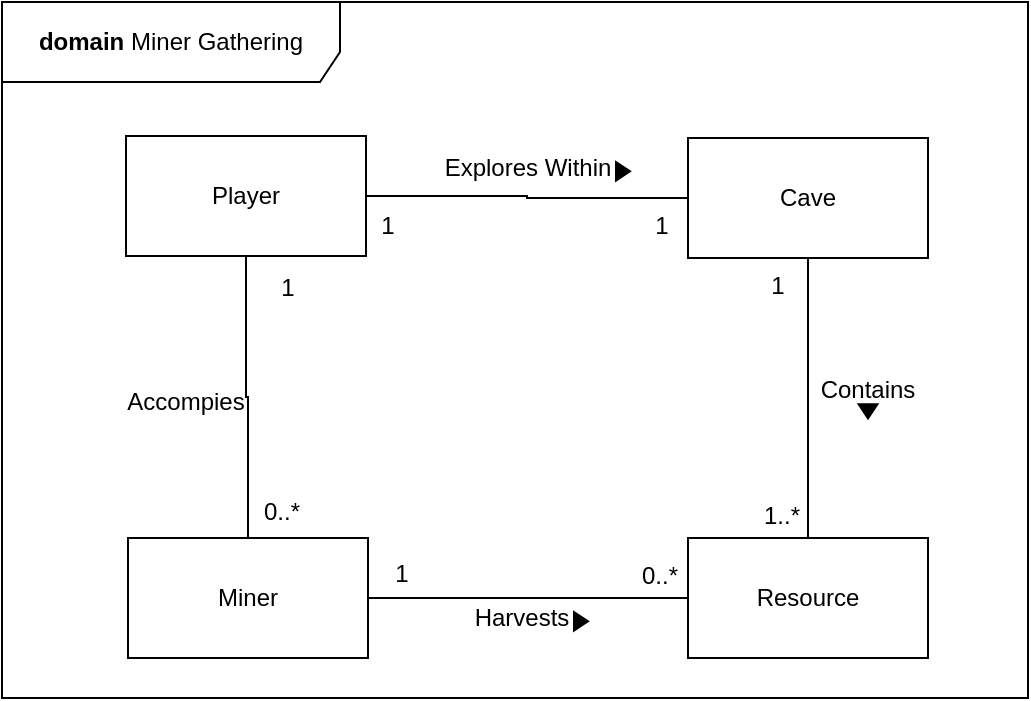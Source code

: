<mxfile version="20.8.20"><diagram name="Page-1" id="EAj47J_hQX7Xxmby926G"><mxGraphModel dx="472" dy="725" grid="1" gridSize="10" guides="1" tooltips="1" connect="1" arrows="1" fold="1" page="1" pageScale="1" pageWidth="850" pageHeight="1100" math="0" shadow="0"><root><mxCell id="0"/><mxCell id="1" parent="0"/><mxCell id="U5IZkAEPNkhAe-q3eSgw-29" value="&lt;b&gt;domain &lt;/b&gt;Miner Gathering" style="shape=umlFrame;whiteSpace=wrap;html=1;pointerEvents=0;fillColor=#FFFFFF;width=169;height=40;" parent="1" vertex="1"><mxGeometry x="17" y="12" width="513" height="348" as="geometry"/></mxCell><mxCell id="U5IZkAEPNkhAe-q3eSgw-5" style="edgeStyle=orthogonalEdgeStyle;rounded=0;orthogonalLoop=1;jettySize=auto;html=1;exitX=0.5;exitY=1;exitDx=0;exitDy=0;endArrow=none;endFill=0;" parent="1" source="U5IZkAEPNkhAe-q3eSgw-1" target="U5IZkAEPNkhAe-q3eSgw-2" edge="1"><mxGeometry relative="1" as="geometry"/></mxCell><mxCell id="U5IZkAEPNkhAe-q3eSgw-1" value="Player" style="rounded=0;whiteSpace=wrap;html=1;" parent="1" vertex="1"><mxGeometry x="79" y="79" width="120" height="60" as="geometry"/></mxCell><mxCell id="U5IZkAEPNkhAe-q3eSgw-6" style="edgeStyle=orthogonalEdgeStyle;rounded=0;orthogonalLoop=1;jettySize=auto;html=1;exitX=1;exitY=0.5;exitDx=0;exitDy=0;entryX=0;entryY=0.5;entryDx=0;entryDy=0;endArrow=none;endFill=0;" parent="1" source="U5IZkAEPNkhAe-q3eSgw-2" target="U5IZkAEPNkhAe-q3eSgw-3" edge="1"><mxGeometry relative="1" as="geometry"/></mxCell><mxCell id="U5IZkAEPNkhAe-q3eSgw-2" value="Miner" style="rounded=0;whiteSpace=wrap;html=1;" parent="1" vertex="1"><mxGeometry x="80" y="280" width="120" height="60" as="geometry"/></mxCell><mxCell id="U5IZkAEPNkhAe-q3eSgw-3" value="Resource" style="rounded=0;whiteSpace=wrap;html=1;" parent="1" vertex="1"><mxGeometry x="360" y="280" width="120" height="60" as="geometry"/></mxCell><mxCell id="U5IZkAEPNkhAe-q3eSgw-7" style="edgeStyle=orthogonalEdgeStyle;rounded=0;orthogonalLoop=1;jettySize=auto;html=1;exitX=0.5;exitY=1;exitDx=0;exitDy=0;entryX=0.5;entryY=0;entryDx=0;entryDy=0;endArrow=none;endFill=0;" parent="1" source="U5IZkAEPNkhAe-q3eSgw-4" target="U5IZkAEPNkhAe-q3eSgw-3" edge="1"><mxGeometry relative="1" as="geometry"/></mxCell><mxCell id="U5IZkAEPNkhAe-q3eSgw-8" style="edgeStyle=orthogonalEdgeStyle;rounded=0;orthogonalLoop=1;jettySize=auto;html=1;exitX=0;exitY=0.5;exitDx=0;exitDy=0;entryX=1;entryY=0.5;entryDx=0;entryDy=0;endArrow=none;endFill=0;" parent="1" source="U5IZkAEPNkhAe-q3eSgw-4" target="U5IZkAEPNkhAe-q3eSgw-1" edge="1"><mxGeometry relative="1" as="geometry"/></mxCell><mxCell id="U5IZkAEPNkhAe-q3eSgw-4" value="Cave" style="rounded=0;whiteSpace=wrap;html=1;" parent="1" vertex="1"><mxGeometry x="360" y="80" width="120" height="60" as="geometry"/></mxCell><mxCell id="U5IZkAEPNkhAe-q3eSgw-9" value="1" style="text;html=1;strokeColor=none;fillColor=none;align=center;verticalAlign=middle;whiteSpace=wrap;rounded=0;" parent="1" vertex="1"><mxGeometry x="130" y="140" width="60" height="30" as="geometry"/></mxCell><mxCell id="U5IZkAEPNkhAe-q3eSgw-10" value="0..*" style="text;html=1;strokeColor=none;fillColor=none;align=center;verticalAlign=middle;whiteSpace=wrap;rounded=0;" parent="1" vertex="1"><mxGeometry x="127" y="252" width="60" height="30" as="geometry"/></mxCell><mxCell id="U5IZkAEPNkhAe-q3eSgw-11" value="0..*" style="text;html=1;strokeColor=none;fillColor=none;align=center;verticalAlign=middle;whiteSpace=wrap;rounded=0;" parent="1" vertex="1"><mxGeometry x="316" y="277" width="60" height="43" as="geometry"/></mxCell><mxCell id="U5IZkAEPNkhAe-q3eSgw-12" value="1" style="text;html=1;strokeColor=none;fillColor=none;align=center;verticalAlign=middle;whiteSpace=wrap;rounded=0;" parent="1" vertex="1"><mxGeometry x="187" y="283" width="60" height="30" as="geometry"/></mxCell><mxCell id="U5IZkAEPNkhAe-q3eSgw-13" value="1" style="text;html=1;strokeColor=none;fillColor=none;align=center;verticalAlign=middle;whiteSpace=wrap;rounded=0;" parent="1" vertex="1"><mxGeometry x="375" y="139" width="60" height="30" as="geometry"/></mxCell><mxCell id="U5IZkAEPNkhAe-q3eSgw-14" value="1..*" style="text;html=1;strokeColor=none;fillColor=none;align=center;verticalAlign=middle;whiteSpace=wrap;rounded=0;" parent="1" vertex="1"><mxGeometry x="377" y="247" width="60" height="43" as="geometry"/></mxCell><mxCell id="U5IZkAEPNkhAe-q3eSgw-15" value="1" style="text;html=1;strokeColor=none;fillColor=none;align=center;verticalAlign=middle;whiteSpace=wrap;rounded=0;" parent="1" vertex="1"><mxGeometry x="180" y="109" width="60" height="30" as="geometry"/></mxCell><mxCell id="U5IZkAEPNkhAe-q3eSgw-16" value="1" style="text;html=1;strokeColor=none;fillColor=none;align=center;verticalAlign=middle;whiteSpace=wrap;rounded=0;" parent="1" vertex="1"><mxGeometry x="317" y="109" width="60" height="30" as="geometry"/></mxCell><mxCell id="U5IZkAEPNkhAe-q3eSgw-20" value="" style="group" parent="1" vertex="1" connectable="0"><mxGeometry x="220" y="80" width="120" height="30" as="geometry"/></mxCell><mxCell id="U5IZkAEPNkhAe-q3eSgw-17" value="Explores Within" style="text;html=1;strokeColor=none;fillColor=none;align=center;verticalAlign=middle;whiteSpace=wrap;rounded=0;" parent="U5IZkAEPNkhAe-q3eSgw-20" vertex="1"><mxGeometry width="120" height="30" as="geometry"/></mxCell><mxCell id="U5IZkAEPNkhAe-q3eSgw-19" value="" style="triangle;whiteSpace=wrap;html=1;fillColor=#000000;" parent="U5IZkAEPNkhAe-q3eSgw-20" vertex="1"><mxGeometry x="104" y="12" width="7" height="9.33" as="geometry"/></mxCell><mxCell id="U5IZkAEPNkhAe-q3eSgw-21" value="" style="triangle;whiteSpace=wrap;html=1;fillColor=#000000;" parent="1" vertex="1"><mxGeometry x="303" y="317" width="7" height="9.33" as="geometry"/></mxCell><mxCell id="U5IZkAEPNkhAe-q3eSgw-22" value="Accompies" style="text;html=1;strokeColor=none;fillColor=none;align=center;verticalAlign=middle;whiteSpace=wrap;rounded=0;" parent="1" vertex="1"><mxGeometry x="79" y="197" width="60" height="30" as="geometry"/></mxCell><mxCell id="U5IZkAEPNkhAe-q3eSgw-23" value="Harvests" style="text;html=1;strokeColor=none;fillColor=none;align=center;verticalAlign=middle;whiteSpace=wrap;rounded=0;" parent="1" vertex="1"><mxGeometry x="247" y="305" width="60" height="30" as="geometry"/></mxCell><mxCell id="U5IZkAEPNkhAe-q3eSgw-26" value="" style="triangle;whiteSpace=wrap;html=1;fillColor=#000000;rotation=90;" parent="1" vertex="1"><mxGeometry x="446.5" y="212" width="7" height="9.33" as="geometry"/></mxCell><mxCell id="U5IZkAEPNkhAe-q3eSgw-27" value="Contains" style="text;html=1;strokeColor=none;fillColor=none;align=center;verticalAlign=middle;whiteSpace=wrap;rounded=0;" parent="1" vertex="1"><mxGeometry x="420" y="191.33" width="60" height="30" as="geometry"/></mxCell></root></mxGraphModel></diagram></mxfile>
